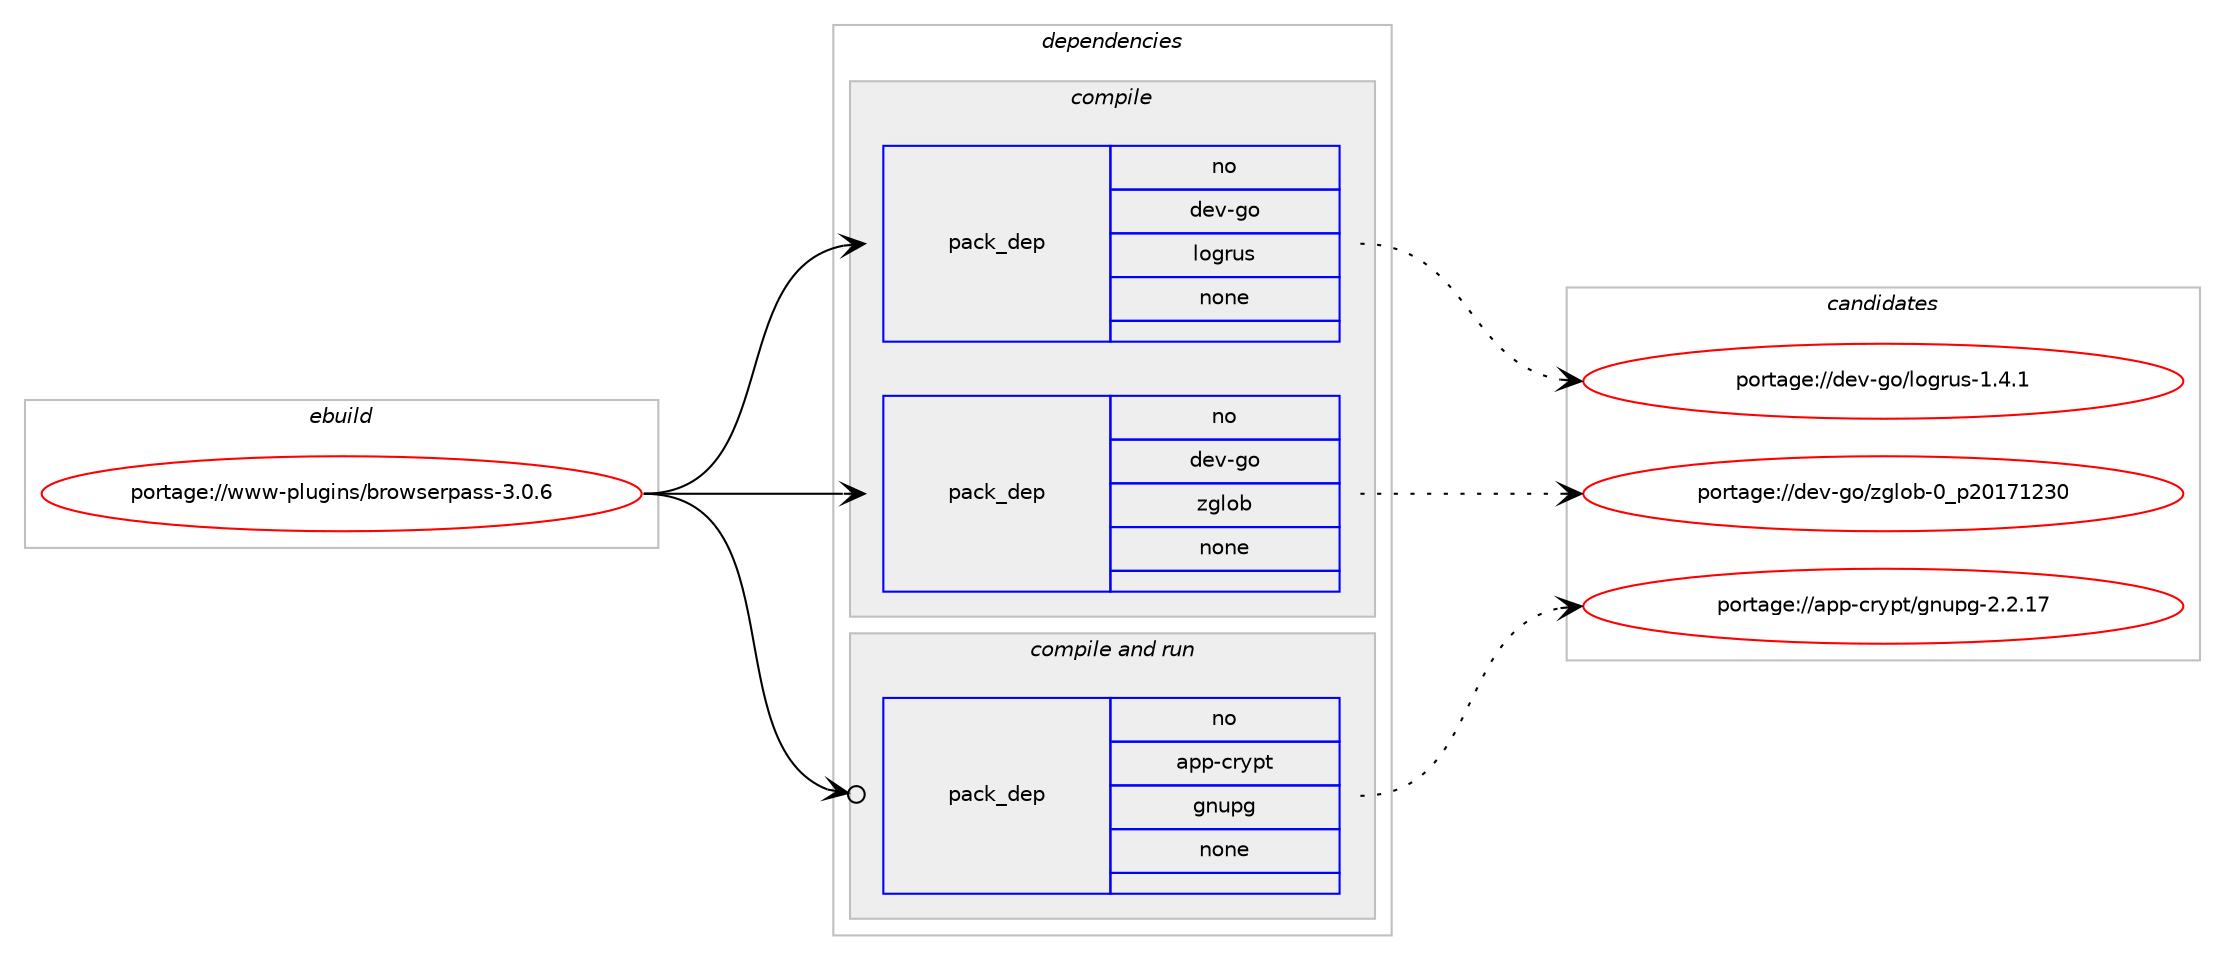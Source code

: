 digraph prolog {

# *************
# Graph options
# *************

newrank=true;
concentrate=true;
compound=true;
graph [rankdir=LR,fontname=Helvetica,fontsize=10,ranksep=1.5];#, ranksep=2.5, nodesep=0.2];
edge  [arrowhead=vee];
node  [fontname=Helvetica,fontsize=10];

# **********
# The ebuild
# **********

subgraph cluster_leftcol {
color=gray;
rank=same;
label=<<i>ebuild</i>>;
id [label="portage://www-plugins/browserpass-3.0.6", color=red, width=4, href="../www-plugins/browserpass-3.0.6.svg"];
}

# ****************
# The dependencies
# ****************

subgraph cluster_midcol {
color=gray;
label=<<i>dependencies</i>>;
subgraph cluster_compile {
fillcolor="#eeeeee";
style=filled;
label=<<i>compile</i>>;
subgraph pack328597 {
dependency442965 [label=<<TABLE BORDER="0" CELLBORDER="1" CELLSPACING="0" CELLPADDING="4" WIDTH="220"><TR><TD ROWSPAN="6" CELLPADDING="30">pack_dep</TD></TR><TR><TD WIDTH="110">no</TD></TR><TR><TD>dev-go</TD></TR><TR><TD>logrus</TD></TR><TR><TD>none</TD></TR><TR><TD></TD></TR></TABLE>>, shape=none, color=blue];
}
id:e -> dependency442965:w [weight=20,style="solid",arrowhead="vee"];
subgraph pack328598 {
dependency442966 [label=<<TABLE BORDER="0" CELLBORDER="1" CELLSPACING="0" CELLPADDING="4" WIDTH="220"><TR><TD ROWSPAN="6" CELLPADDING="30">pack_dep</TD></TR><TR><TD WIDTH="110">no</TD></TR><TR><TD>dev-go</TD></TR><TR><TD>zglob</TD></TR><TR><TD>none</TD></TR><TR><TD></TD></TR></TABLE>>, shape=none, color=blue];
}
id:e -> dependency442966:w [weight=20,style="solid",arrowhead="vee"];
}
subgraph cluster_compileandrun {
fillcolor="#eeeeee";
style=filled;
label=<<i>compile and run</i>>;
subgraph pack328599 {
dependency442967 [label=<<TABLE BORDER="0" CELLBORDER="1" CELLSPACING="0" CELLPADDING="4" WIDTH="220"><TR><TD ROWSPAN="6" CELLPADDING="30">pack_dep</TD></TR><TR><TD WIDTH="110">no</TD></TR><TR><TD>app-crypt</TD></TR><TR><TD>gnupg</TD></TR><TR><TD>none</TD></TR><TR><TD></TD></TR></TABLE>>, shape=none, color=blue];
}
id:e -> dependency442967:w [weight=20,style="solid",arrowhead="odotvee"];
}
subgraph cluster_run {
fillcolor="#eeeeee";
style=filled;
label=<<i>run</i>>;
}
}

# **************
# The candidates
# **************

subgraph cluster_choices {
rank=same;
color=gray;
label=<<i>candidates</i>>;

subgraph choice328597 {
color=black;
nodesep=1;
choiceportage1001011184510311147108111103114117115454946524649 [label="portage://dev-go/logrus-1.4.1", color=red, width=4,href="../dev-go/logrus-1.4.1.svg"];
dependency442965:e -> choiceportage1001011184510311147108111103114117115454946524649:w [style=dotted,weight="100"];
}
subgraph choice328598 {
color=black;
nodesep=1;
choiceportage1001011184510311147122103108111984548951125048495549505148 [label="portage://dev-go/zglob-0_p20171230", color=red, width=4,href="../dev-go/zglob-0_p20171230.svg"];
dependency442966:e -> choiceportage1001011184510311147122103108111984548951125048495549505148:w [style=dotted,weight="100"];
}
subgraph choice328599 {
color=black;
nodesep=1;
choiceportage9711211245991141211121164710311011711210345504650464955 [label="portage://app-crypt/gnupg-2.2.17", color=red, width=4,href="../app-crypt/gnupg-2.2.17.svg"];
dependency442967:e -> choiceportage9711211245991141211121164710311011711210345504650464955:w [style=dotted,weight="100"];
}
}

}
